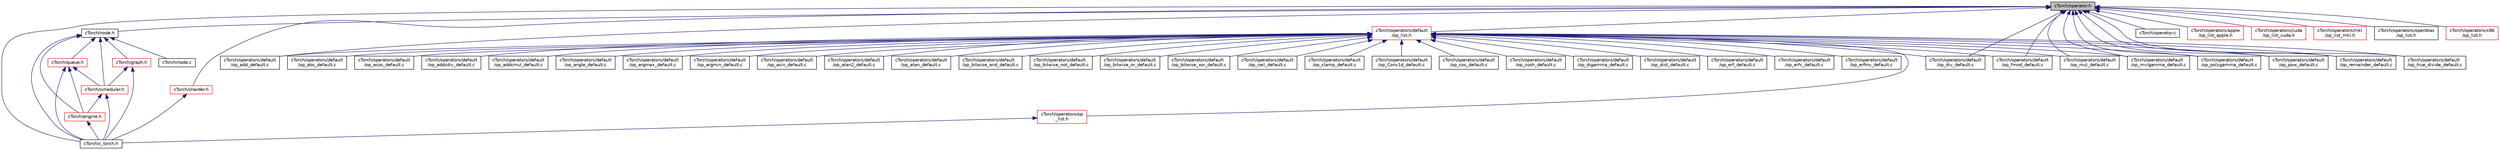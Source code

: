 digraph "cTorch/operator.h"
{
 // LATEX_PDF_SIZE
  edge [fontname="Helvetica",fontsize="10",labelfontname="Helvetica",labelfontsize="10"];
  node [fontname="Helvetica",fontsize="10",shape=record];
  Node1 [label="cTorch/operator.h",height=0.2,width=0.4,color="black", fillcolor="grey75", style="filled", fontcolor="black",tooltip=" "];
  Node1 -> Node2 [dir="back",color="midnightblue",fontsize="10",style="solid"];
  Node2 [label="cTorch/node.h",height=0.2,width=0.4,color="black", fillcolor="white", style="filled",URL="$node_8h.html",tooltip=" "];
  Node2 -> Node3 [dir="back",color="midnightblue",fontsize="10",style="solid"];
  Node3 [label="cTorch/engine.h",height=0.2,width=0.4,color="red", fillcolor="white", style="filled",URL="$engine_8h.html",tooltip=" "];
  Node3 -> Node4 [dir="back",color="midnightblue",fontsize="10",style="solid"];
  Node4 [label="cTorch/c_torch.h",height=0.2,width=0.4,color="black", fillcolor="white", style="filled",URL="$c__torch_8h.html",tooltip=" "];
  Node2 -> Node6 [dir="back",color="midnightblue",fontsize="10",style="solid"];
  Node6 [label="cTorch/graph.h",height=0.2,width=0.4,color="red", fillcolor="white", style="filled",URL="$graph_8h.html",tooltip=" "];
  Node6 -> Node7 [dir="back",color="midnightblue",fontsize="10",style="solid"];
  Node7 [label="cTorch/scheduler.h",height=0.2,width=0.4,color="red", fillcolor="white", style="filled",URL="$scheduler_8h.html",tooltip=" "];
  Node7 -> Node3 [dir="back",color="midnightblue",fontsize="10",style="solid"];
  Node7 -> Node4 [dir="back",color="midnightblue",fontsize="10",style="solid"];
  Node6 -> Node4 [dir="back",color="midnightblue",fontsize="10",style="solid"];
  Node2 -> Node7 [dir="back",color="midnightblue",fontsize="10",style="solid"];
  Node2 -> Node13 [dir="back",color="midnightblue",fontsize="10",style="solid"];
  Node13 [label="cTorch/queue.h",height=0.2,width=0.4,color="red", fillcolor="white", style="filled",URL="$queue_8h.html",tooltip=" "];
  Node13 -> Node7 [dir="back",color="midnightblue",fontsize="10",style="solid"];
  Node13 -> Node3 [dir="back",color="midnightblue",fontsize="10",style="solid"];
  Node13 -> Node4 [dir="back",color="midnightblue",fontsize="10",style="solid"];
  Node2 -> Node4 [dir="back",color="midnightblue",fontsize="10",style="solid"];
  Node2 -> Node15 [dir="back",color="midnightblue",fontsize="10",style="solid"];
  Node15 [label="cTorch/node.c",height=0.2,width=0.4,color="black", fillcolor="white", style="filled",URL="$node_8c.html",tooltip=" "];
  Node1 -> Node4 [dir="back",color="midnightblue",fontsize="10",style="solid"];
  Node1 -> Node16 [dir="back",color="midnightblue",fontsize="10",style="solid"];
  Node16 [label="cTorch/operators/default\l/op_list.h",height=0.2,width=0.4,color="red", fillcolor="white", style="filled",URL="$default_2op__list_8h.html",tooltip=" "];
  Node16 -> Node17 [dir="back",color="midnightblue",fontsize="10",style="solid"];
  Node17 [label="cTorch/operators/op\l_list.h",height=0.2,width=0.4,color="red", fillcolor="white", style="filled",URL="$op__list_8h.html",tooltip=" "];
  Node17 -> Node4 [dir="back",color="midnightblue",fontsize="10",style="solid"];
  Node16 -> Node18 [dir="back",color="midnightblue",fontsize="10",style="solid"];
  Node18 [label="cTorch/operators/default\l/op_abs_default.c",height=0.2,width=0.4,color="black", fillcolor="white", style="filled",URL="$op__abs__default_8c.html",tooltip=" "];
  Node16 -> Node19 [dir="back",color="midnightblue",fontsize="10",style="solid"];
  Node19 [label="cTorch/operators/default\l/op_acos_default.c",height=0.2,width=0.4,color="black", fillcolor="white", style="filled",URL="$op__acos__default_8c.html",tooltip=" "];
  Node16 -> Node20 [dir="back",color="midnightblue",fontsize="10",style="solid"];
  Node20 [label="cTorch/operators/default\l/op_add_default.c",height=0.2,width=0.4,color="black", fillcolor="white", style="filled",URL="$op__add__default_8c.html",tooltip=" "];
  Node16 -> Node21 [dir="back",color="midnightblue",fontsize="10",style="solid"];
  Node21 [label="cTorch/operators/default\l/op_addcdiv_default.c",height=0.2,width=0.4,color="black", fillcolor="white", style="filled",URL="$op__addcdiv__default_8c.html",tooltip=" "];
  Node16 -> Node22 [dir="back",color="midnightblue",fontsize="10",style="solid"];
  Node22 [label="cTorch/operators/default\l/op_addcmul_default.c",height=0.2,width=0.4,color="black", fillcolor="white", style="filled",URL="$op__addcmul__default_8c.html",tooltip=" "];
  Node16 -> Node23 [dir="back",color="midnightblue",fontsize="10",style="solid"];
  Node23 [label="cTorch/operators/default\l/op_angle_default.c",height=0.2,width=0.4,color="black", fillcolor="white", style="filled",URL="$op__angle__default_8c.html",tooltip=" "];
  Node16 -> Node24 [dir="back",color="midnightblue",fontsize="10",style="solid"];
  Node24 [label="cTorch/operators/default\l/op_argmax_default.c",height=0.2,width=0.4,color="black", fillcolor="white", style="filled",URL="$op__argmax__default_8c.html",tooltip=" "];
  Node16 -> Node25 [dir="back",color="midnightblue",fontsize="10",style="solid"];
  Node25 [label="cTorch/operators/default\l/op_argmin_default.c",height=0.2,width=0.4,color="black", fillcolor="white", style="filled",URL="$op__argmin__default_8c.html",tooltip=" "];
  Node16 -> Node26 [dir="back",color="midnightblue",fontsize="10",style="solid"];
  Node26 [label="cTorch/operators/default\l/op_asin_default.c",height=0.2,width=0.4,color="black", fillcolor="white", style="filled",URL="$op__asin__default_8c.html",tooltip=" "];
  Node16 -> Node27 [dir="back",color="midnightblue",fontsize="10",style="solid"];
  Node27 [label="cTorch/operators/default\l/op_atan2_default.c",height=0.2,width=0.4,color="black", fillcolor="white", style="filled",URL="$op__atan2__default_8c.html",tooltip=" "];
  Node16 -> Node28 [dir="back",color="midnightblue",fontsize="10",style="solid"];
  Node28 [label="cTorch/operators/default\l/op_atan_default.c",height=0.2,width=0.4,color="black", fillcolor="white", style="filled",URL="$op__atan__default_8c.html",tooltip=" "];
  Node16 -> Node29 [dir="back",color="midnightblue",fontsize="10",style="solid"];
  Node29 [label="cTorch/operators/default\l/op_bitwise_and_default.c",height=0.2,width=0.4,color="black", fillcolor="white", style="filled",URL="$op__bitwise__and__default_8c.html",tooltip=" "];
  Node16 -> Node30 [dir="back",color="midnightblue",fontsize="10",style="solid"];
  Node30 [label="cTorch/operators/default\l/op_bitwise_not_default.c",height=0.2,width=0.4,color="black", fillcolor="white", style="filled",URL="$op__bitwise__not__default_8c.html",tooltip=" "];
  Node16 -> Node31 [dir="back",color="midnightblue",fontsize="10",style="solid"];
  Node31 [label="cTorch/operators/default\l/op_bitwise_or_default.c",height=0.2,width=0.4,color="black", fillcolor="white", style="filled",URL="$op__bitwise__or__default_8c.html",tooltip=" "];
  Node16 -> Node32 [dir="back",color="midnightblue",fontsize="10",style="solid"];
  Node32 [label="cTorch/operators/default\l/op_bitwise_xor_default.c",height=0.2,width=0.4,color="black", fillcolor="white", style="filled",URL="$op__bitwise__xor__default_8c.html",tooltip=" "];
  Node16 -> Node33 [dir="back",color="midnightblue",fontsize="10",style="solid"];
  Node33 [label="cTorch/operators/default\l/op_ceil_default.c",height=0.2,width=0.4,color="black", fillcolor="white", style="filled",URL="$op__ceil__default_8c.html",tooltip=" "];
  Node16 -> Node34 [dir="back",color="midnightblue",fontsize="10",style="solid"];
  Node34 [label="cTorch/operators/default\l/op_clamp_default.c",height=0.2,width=0.4,color="black", fillcolor="white", style="filled",URL="$op__clamp__default_8c.html",tooltip=" "];
  Node16 -> Node35 [dir="back",color="midnightblue",fontsize="10",style="solid"];
  Node35 [label="cTorch/operators/default\l/op_Conv1d_default.c",height=0.2,width=0.4,color="black", fillcolor="white", style="filled",URL="$op__Conv1d__default_8c.html",tooltip=" "];
  Node16 -> Node36 [dir="back",color="midnightblue",fontsize="10",style="solid"];
  Node36 [label="cTorch/operators/default\l/op_cos_default.c",height=0.2,width=0.4,color="black", fillcolor="white", style="filled",URL="$op__cos__default_8c.html",tooltip=" "];
  Node16 -> Node37 [dir="back",color="midnightblue",fontsize="10",style="solid"];
  Node37 [label="cTorch/operators/default\l/op_cosh_default.c",height=0.2,width=0.4,color="black", fillcolor="white", style="filled",URL="$op__cosh__default_8c.html",tooltip=" "];
  Node16 -> Node38 [dir="back",color="midnightblue",fontsize="10",style="solid"];
  Node38 [label="cTorch/operators/default\l/op_digamma_default.c",height=0.2,width=0.4,color="black", fillcolor="white", style="filled",URL="$op__digamma__default_8c.html",tooltip=" "];
  Node16 -> Node39 [dir="back",color="midnightblue",fontsize="10",style="solid"];
  Node39 [label="cTorch/operators/default\l/op_dist_default.c",height=0.2,width=0.4,color="black", fillcolor="white", style="filled",URL="$op__dist__default_8c.html",tooltip=" "];
  Node16 -> Node40 [dir="back",color="midnightblue",fontsize="10",style="solid"];
  Node40 [label="cTorch/operators/default\l/op_div_default.c",height=0.2,width=0.4,color="black", fillcolor="white", style="filled",URL="$op__div__default_8c.html",tooltip=" "];
  Node16 -> Node41 [dir="back",color="midnightblue",fontsize="10",style="solid"];
  Node41 [label="cTorch/operators/default\l/op_erf_default.c",height=0.2,width=0.4,color="black", fillcolor="white", style="filled",URL="$op__erf__default_8c.html",tooltip=" "];
  Node16 -> Node42 [dir="back",color="midnightblue",fontsize="10",style="solid"];
  Node42 [label="cTorch/operators/default\l/op_erfc_default.c",height=0.2,width=0.4,color="black", fillcolor="white", style="filled",URL="$op__erfc__default_8c.html",tooltip=" "];
  Node16 -> Node43 [dir="back",color="midnightblue",fontsize="10",style="solid"];
  Node43 [label="cTorch/operators/default\l/op_erfinv_default.c",height=0.2,width=0.4,color="black", fillcolor="white", style="filled",URL="$op__erfinv__default_8c.html",tooltip=" "];
  Node16 -> Node48 [dir="back",color="midnightblue",fontsize="10",style="solid"];
  Node48 [label="cTorch/operators/default\l/op_fmod_default.c",height=0.2,width=0.4,color="black", fillcolor="white", style="filled",URL="$op__fmod__default_8c.html",tooltip=" "];
  Node16 -> Node64 [dir="back",color="midnightblue",fontsize="10",style="solid"];
  Node64 [label="cTorch/operators/default\l/op_mul_default.c",height=0.2,width=0.4,color="black", fillcolor="white", style="filled",URL="$op__mul__default_8c.html",tooltip=" "];
  Node16 -> Node65 [dir="back",color="midnightblue",fontsize="10",style="solid"];
  Node65 [label="cTorch/operators/default\l/op_mvlgamma_default.c",height=0.2,width=0.4,color="black", fillcolor="white", style="filled",URL="$op__mvlgamma__default_8c.html",tooltip=" "];
  Node16 -> Node67 [dir="back",color="midnightblue",fontsize="10",style="solid"];
  Node67 [label="cTorch/operators/default\l/op_polygamma_default.c",height=0.2,width=0.4,color="black", fillcolor="white", style="filled",URL="$op__polygamma__default_8c.html",tooltip=" "];
  Node16 -> Node68 [dir="back",color="midnightblue",fontsize="10",style="solid"];
  Node68 [label="cTorch/operators/default\l/op_pow_default.c",height=0.2,width=0.4,color="black", fillcolor="white", style="filled",URL="$op__pow__default_8c.html",tooltip=" "];
  Node16 -> Node70 [dir="back",color="midnightblue",fontsize="10",style="solid"];
  Node70 [label="cTorch/operators/default\l/op_remainder_default.c",height=0.2,width=0.4,color="black", fillcolor="white", style="filled",URL="$op__remainder__default_8c.html",tooltip=" "];
  Node16 -> Node82 [dir="back",color="midnightblue",fontsize="10",style="solid"];
  Node82 [label="cTorch/operators/default\l/op_true_divide_default.c",height=0.2,width=0.4,color="black", fillcolor="white", style="filled",URL="$op__true__divide__default_8c.html",tooltip=" "];
  Node1 -> Node84 [dir="back",color="midnightblue",fontsize="10",style="solid"];
  Node84 [label="cTorch/sharder.h",height=0.2,width=0.4,color="red", fillcolor="white", style="filled",URL="$sharder_8h.html",tooltip=" "];
  Node84 -> Node4 [dir="back",color="midnightblue",fontsize="10",style="solid"];
  Node1 -> Node86 [dir="back",color="midnightblue",fontsize="10",style="solid"];
  Node86 [label="cTorch/operator.c",height=0.2,width=0.4,color="black", fillcolor="white", style="filled",URL="$operator_8c.html",tooltip=" "];
  Node1 -> Node87 [dir="back",color="midnightblue",fontsize="10",style="solid"];
  Node87 [label="cTorch/operators/apple\l/op_list_apple.h",height=0.2,width=0.4,color="red", fillcolor="white", style="filled",URL="$op__list__apple_8h.html",tooltip=" "];
  Node1 -> Node117 [dir="back",color="midnightblue",fontsize="10",style="solid"];
  Node117 [label="cTorch/operators/cuda\l/op_list_cuda.h",height=0.2,width=0.4,color="red", fillcolor="white", style="filled",URL="$op__list__cuda_8h.html",tooltip=" "];
  Node1 -> Node20 [dir="back",color="midnightblue",fontsize="10",style="solid"];
  Node1 -> Node40 [dir="back",color="midnightblue",fontsize="10",style="solid"];
  Node1 -> Node48 [dir="back",color="midnightblue",fontsize="10",style="solid"];
  Node1 -> Node64 [dir="back",color="midnightblue",fontsize="10",style="solid"];
  Node1 -> Node65 [dir="back",color="midnightblue",fontsize="10",style="solid"];
  Node1 -> Node67 [dir="back",color="midnightblue",fontsize="10",style="solid"];
  Node1 -> Node68 [dir="back",color="midnightblue",fontsize="10",style="solid"];
  Node1 -> Node70 [dir="back",color="midnightblue",fontsize="10",style="solid"];
  Node1 -> Node82 [dir="back",color="midnightblue",fontsize="10",style="solid"];
  Node1 -> Node119 [dir="back",color="midnightblue",fontsize="10",style="solid"];
  Node119 [label="cTorch/operators/mkl\l/op_list_mkl.h",height=0.2,width=0.4,color="red", fillcolor="white", style="filled",URL="$op__list__mkl_8h.html",tooltip=" "];
  Node1 -> Node155 [dir="back",color="midnightblue",fontsize="10",style="solid"];
  Node155 [label="cTorch/operators/openblas\l/op_list.h",height=0.2,width=0.4,color="black", fillcolor="white", style="filled",URL="$openblas_2op__list_8h.html",tooltip=" "];
  Node1 -> Node156 [dir="back",color="midnightblue",fontsize="10",style="solid"];
  Node156 [label="cTorch/operators/x86\l/op_list.h",height=0.2,width=0.4,color="red", fillcolor="white", style="filled",URL="$x86_2op__list_8h.html",tooltip=" "];
}

